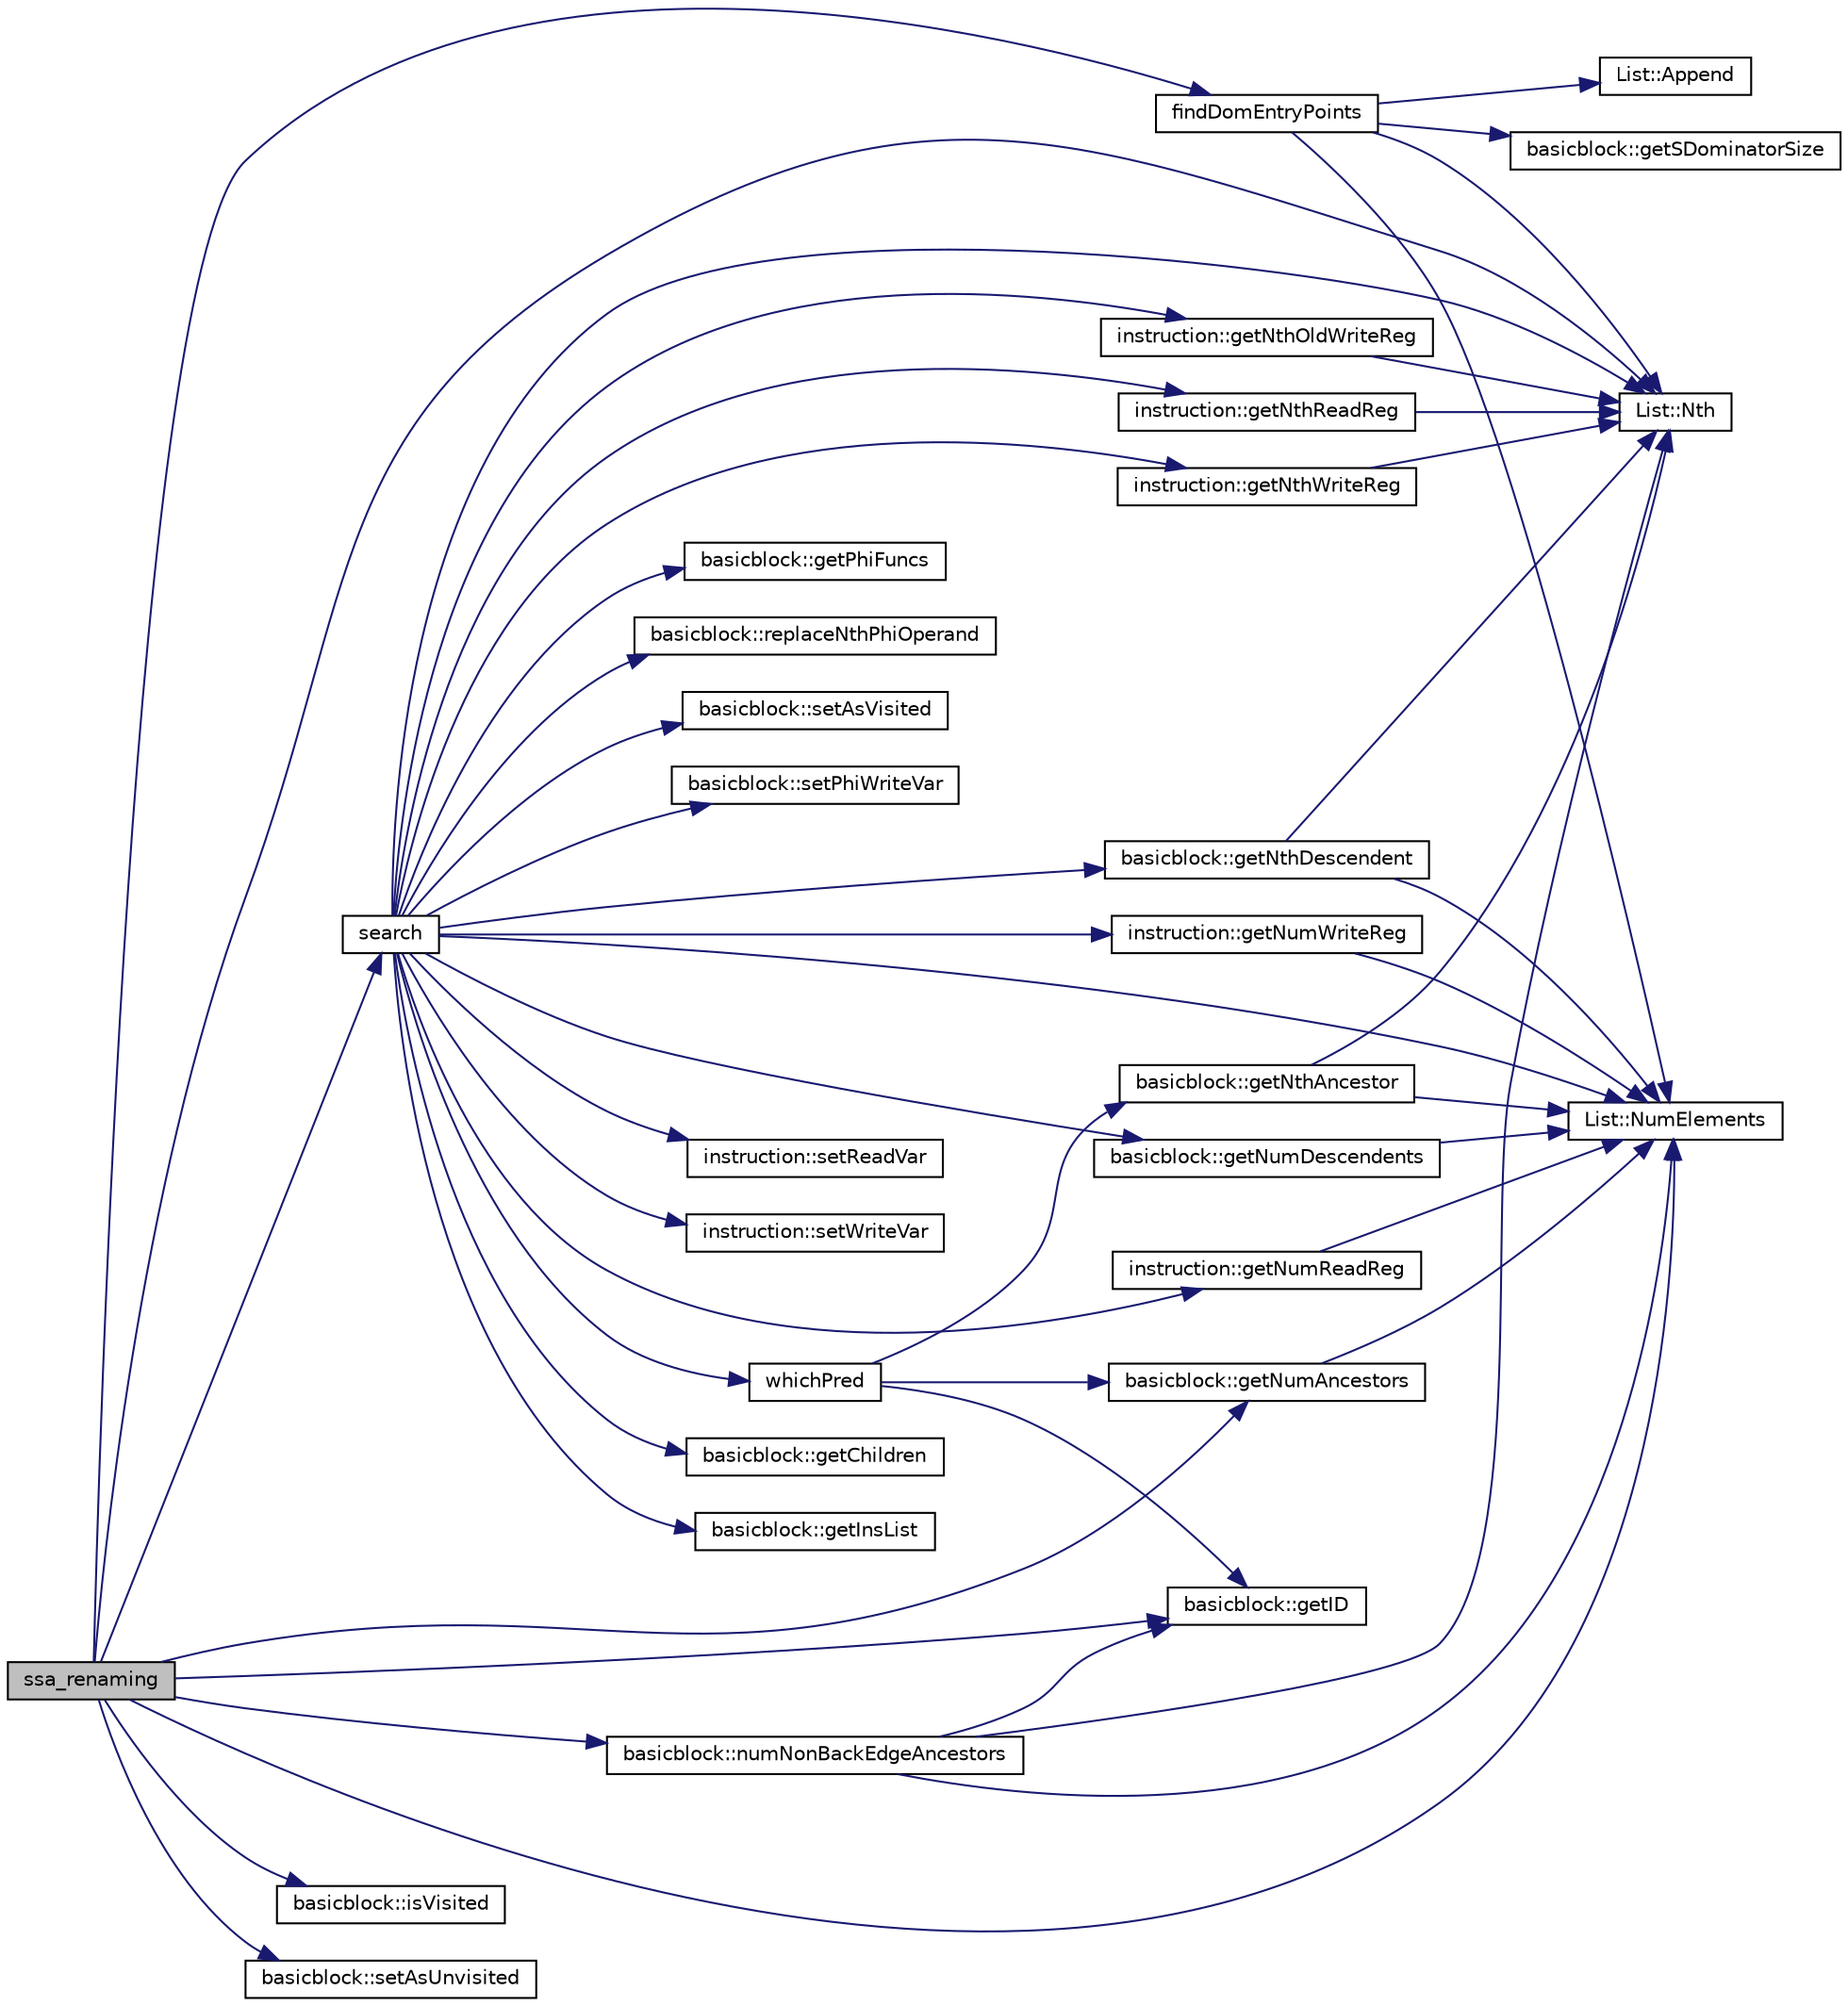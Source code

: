 digraph G
{
  edge [fontname="Helvetica",fontsize="10",labelfontname="Helvetica",labelfontsize="10"];
  node [fontname="Helvetica",fontsize="10",shape=record];
  rankdir=LR;
  Node1 [label="ssa_renaming",height=0.2,width=0.4,color="black", fillcolor="grey75", style="filled" fontcolor="black"];
  Node1 -> Node2 [color="midnightblue",fontsize="10",style="solid",fontname="Helvetica"];
  Node2 [label="findDomEntryPoints",height=0.2,width=0.4,color="black", fillcolor="white", style="filled",URL="$ssa_8cpp.html#abdfff53c843c32229bd5cfb0fd094026"];
  Node2 -> Node3 [color="midnightblue",fontsize="10",style="solid",fontname="Helvetica"];
  Node3 [label="List::Append",height=0.2,width=0.4,color="black", fillcolor="white", style="filled",URL="$classList.html#a473190098e38206d0125b0737245e613"];
  Node2 -> Node4 [color="midnightblue",fontsize="10",style="solid",fontname="Helvetica"];
  Node4 [label="basicblock::getSDominatorSize",height=0.2,width=0.4,color="black", fillcolor="white", style="filled",URL="$classbasicblock.html#ab3f5925d649492e0a3e73f4f9075ca7d"];
  Node2 -> Node5 [color="midnightblue",fontsize="10",style="solid",fontname="Helvetica"];
  Node5 [label="List::Nth",height=0.2,width=0.4,color="black", fillcolor="white", style="filled",URL="$classList.html#a5eb964816de33c85e1d46658ddf8c6c4"];
  Node2 -> Node6 [color="midnightblue",fontsize="10",style="solid",fontname="Helvetica"];
  Node6 [label="List::NumElements",height=0.2,width=0.4,color="black", fillcolor="white", style="filled",URL="$classList.html#ac2e9d50f703b01bf643fa6ce50837c26"];
  Node1 -> Node7 [color="midnightblue",fontsize="10",style="solid",fontname="Helvetica"];
  Node7 [label="basicblock::getID",height=0.2,width=0.4,color="black", fillcolor="white", style="filled",URL="$classbasicblock.html#aff434c369968fe5fb3151d8ec00665b4"];
  Node1 -> Node8 [color="midnightblue",fontsize="10",style="solid",fontname="Helvetica"];
  Node8 [label="basicblock::getNumAncestors",height=0.2,width=0.4,color="black", fillcolor="white", style="filled",URL="$classbasicblock.html#af95ff01c9b4eb7a12cd58558771c92b2"];
  Node8 -> Node6 [color="midnightblue",fontsize="10",style="solid",fontname="Helvetica"];
  Node1 -> Node9 [color="midnightblue",fontsize="10",style="solid",fontname="Helvetica"];
  Node9 [label="basicblock::isVisited",height=0.2,width=0.4,color="black", fillcolor="white", style="filled",URL="$classbasicblock.html#ad40cc70b314779ab7d0990813d3053d4"];
  Node1 -> Node5 [color="midnightblue",fontsize="10",style="solid",fontname="Helvetica"];
  Node1 -> Node6 [color="midnightblue",fontsize="10",style="solid",fontname="Helvetica"];
  Node1 -> Node10 [color="midnightblue",fontsize="10",style="solid",fontname="Helvetica"];
  Node10 [label="basicblock::numNonBackEdgeAncestors",height=0.2,width=0.4,color="black", fillcolor="white", style="filled",URL="$classbasicblock.html#ad05a1a1f24dfb10d2c637065eaea2835"];
  Node10 -> Node7 [color="midnightblue",fontsize="10",style="solid",fontname="Helvetica"];
  Node10 -> Node5 [color="midnightblue",fontsize="10",style="solid",fontname="Helvetica"];
  Node10 -> Node6 [color="midnightblue",fontsize="10",style="solid",fontname="Helvetica"];
  Node1 -> Node11 [color="midnightblue",fontsize="10",style="solid",fontname="Helvetica"];
  Node11 [label="search",height=0.2,width=0.4,color="black", fillcolor="white", style="filled",URL="$ssa_8cpp.html#af9593c92c3c4713e11388054c46aa5e9"];
  Node11 -> Node12 [color="midnightblue",fontsize="10",style="solid",fontname="Helvetica"];
  Node12 [label="basicblock::getChildren",height=0.2,width=0.4,color="black", fillcolor="white", style="filled",URL="$classbasicblock.html#a6dde8501c965eb860dcc5bf63fcb06f2"];
  Node11 -> Node13 [color="midnightblue",fontsize="10",style="solid",fontname="Helvetica"];
  Node13 [label="basicblock::getInsList",height=0.2,width=0.4,color="black", fillcolor="white", style="filled",URL="$classbasicblock.html#adc40d816c82feedc1f7027fc29470d90"];
  Node11 -> Node14 [color="midnightblue",fontsize="10",style="solid",fontname="Helvetica"];
  Node14 [label="basicblock::getNthDescendent",height=0.2,width=0.4,color="black", fillcolor="white", style="filled",URL="$classbasicblock.html#a571a65129ed999a167803d516cb9455e"];
  Node14 -> Node5 [color="midnightblue",fontsize="10",style="solid",fontname="Helvetica"];
  Node14 -> Node6 [color="midnightblue",fontsize="10",style="solid",fontname="Helvetica"];
  Node11 -> Node15 [color="midnightblue",fontsize="10",style="solid",fontname="Helvetica"];
  Node15 [label="instruction::getNthOldWriteReg",height=0.2,width=0.4,color="black", fillcolor="white", style="filled",URL="$classinstruction.html#ad7dce7bff9bfecd11b0e7119738d0994"];
  Node15 -> Node5 [color="midnightblue",fontsize="10",style="solid",fontname="Helvetica"];
  Node11 -> Node16 [color="midnightblue",fontsize="10",style="solid",fontname="Helvetica"];
  Node16 [label="instruction::getNthReadReg",height=0.2,width=0.4,color="black", fillcolor="white", style="filled",URL="$classinstruction.html#a0a5ddbb986096245d7742472c49d14b2"];
  Node16 -> Node5 [color="midnightblue",fontsize="10",style="solid",fontname="Helvetica"];
  Node11 -> Node17 [color="midnightblue",fontsize="10",style="solid",fontname="Helvetica"];
  Node17 [label="instruction::getNthWriteReg",height=0.2,width=0.4,color="black", fillcolor="white", style="filled",URL="$classinstruction.html#a29e8de9d3cd22cee464512f9bbc1972c"];
  Node17 -> Node5 [color="midnightblue",fontsize="10",style="solid",fontname="Helvetica"];
  Node11 -> Node18 [color="midnightblue",fontsize="10",style="solid",fontname="Helvetica"];
  Node18 [label="basicblock::getNumDescendents",height=0.2,width=0.4,color="black", fillcolor="white", style="filled",URL="$classbasicblock.html#a42700afdf9102a0f287690f4f8c487f9"];
  Node18 -> Node6 [color="midnightblue",fontsize="10",style="solid",fontname="Helvetica"];
  Node11 -> Node19 [color="midnightblue",fontsize="10",style="solid",fontname="Helvetica"];
  Node19 [label="instruction::getNumReadReg",height=0.2,width=0.4,color="black", fillcolor="white", style="filled",URL="$classinstruction.html#ae0a1ee97e6ba7920c41dd35f97b1715a"];
  Node19 -> Node6 [color="midnightblue",fontsize="10",style="solid",fontname="Helvetica"];
  Node11 -> Node20 [color="midnightblue",fontsize="10",style="solid",fontname="Helvetica"];
  Node20 [label="instruction::getNumWriteReg",height=0.2,width=0.4,color="black", fillcolor="white", style="filled",URL="$classinstruction.html#a293a8975be22485ec002ef7cc0466d0a"];
  Node20 -> Node6 [color="midnightblue",fontsize="10",style="solid",fontname="Helvetica"];
  Node11 -> Node21 [color="midnightblue",fontsize="10",style="solid",fontname="Helvetica"];
  Node21 [label="basicblock::getPhiFuncs",height=0.2,width=0.4,color="black", fillcolor="white", style="filled",URL="$classbasicblock.html#a3b5148a1563478d689e1e3796ebd7dba"];
  Node11 -> Node5 [color="midnightblue",fontsize="10",style="solid",fontname="Helvetica"];
  Node11 -> Node6 [color="midnightblue",fontsize="10",style="solid",fontname="Helvetica"];
  Node11 -> Node22 [color="midnightblue",fontsize="10",style="solid",fontname="Helvetica"];
  Node22 [label="basicblock::replaceNthPhiOperand",height=0.2,width=0.4,color="black", fillcolor="white", style="filled",URL="$classbasicblock.html#a129efbec925894799b11962ee9ec8b72"];
  Node11 -> Node23 [color="midnightblue",fontsize="10",style="solid",fontname="Helvetica"];
  Node23 [label="basicblock::setAsVisited",height=0.2,width=0.4,color="black", fillcolor="white", style="filled",URL="$classbasicblock.html#adb3d7c691e7974f77619409fe4a24335"];
  Node11 -> Node24 [color="midnightblue",fontsize="10",style="solid",fontname="Helvetica"];
  Node24 [label="basicblock::setPhiWriteVar",height=0.2,width=0.4,color="black", fillcolor="white", style="filled",URL="$classbasicblock.html#a8b4180d38d685e0def92a4512ab4f1ce"];
  Node11 -> Node25 [color="midnightblue",fontsize="10",style="solid",fontname="Helvetica"];
  Node25 [label="instruction::setReadVar",height=0.2,width=0.4,color="black", fillcolor="white", style="filled",URL="$classinstruction.html#a093ff19f17baaf84d4539ea395468265"];
  Node11 -> Node26 [color="midnightblue",fontsize="10",style="solid",fontname="Helvetica"];
  Node26 [label="instruction::setWriteVar",height=0.2,width=0.4,color="black", fillcolor="white", style="filled",URL="$classinstruction.html#a67c584522eaa68d46a495170ce8a3bbd"];
  Node11 -> Node27 [color="midnightblue",fontsize="10",style="solid",fontname="Helvetica"];
  Node27 [label="whichPred",height=0.2,width=0.4,color="black", fillcolor="white", style="filled",URL="$ssa_8cpp.html#ad51f0106de926496f1a6b24bfd21bc32"];
  Node27 -> Node7 [color="midnightblue",fontsize="10",style="solid",fontname="Helvetica"];
  Node27 -> Node28 [color="midnightblue",fontsize="10",style="solid",fontname="Helvetica"];
  Node28 [label="basicblock::getNthAncestor",height=0.2,width=0.4,color="black", fillcolor="white", style="filled",URL="$classbasicblock.html#a24ef17acb451da40eb9ecca3a05c9fb3"];
  Node28 -> Node5 [color="midnightblue",fontsize="10",style="solid",fontname="Helvetica"];
  Node28 -> Node6 [color="midnightblue",fontsize="10",style="solid",fontname="Helvetica"];
  Node27 -> Node8 [color="midnightblue",fontsize="10",style="solid",fontname="Helvetica"];
  Node1 -> Node29 [color="midnightblue",fontsize="10",style="solid",fontname="Helvetica"];
  Node29 [label="basicblock::setAsUnvisited",height=0.2,width=0.4,color="black", fillcolor="white", style="filled",URL="$classbasicblock.html#a810b34c12cbddff700700341734ddc5d"];
}
